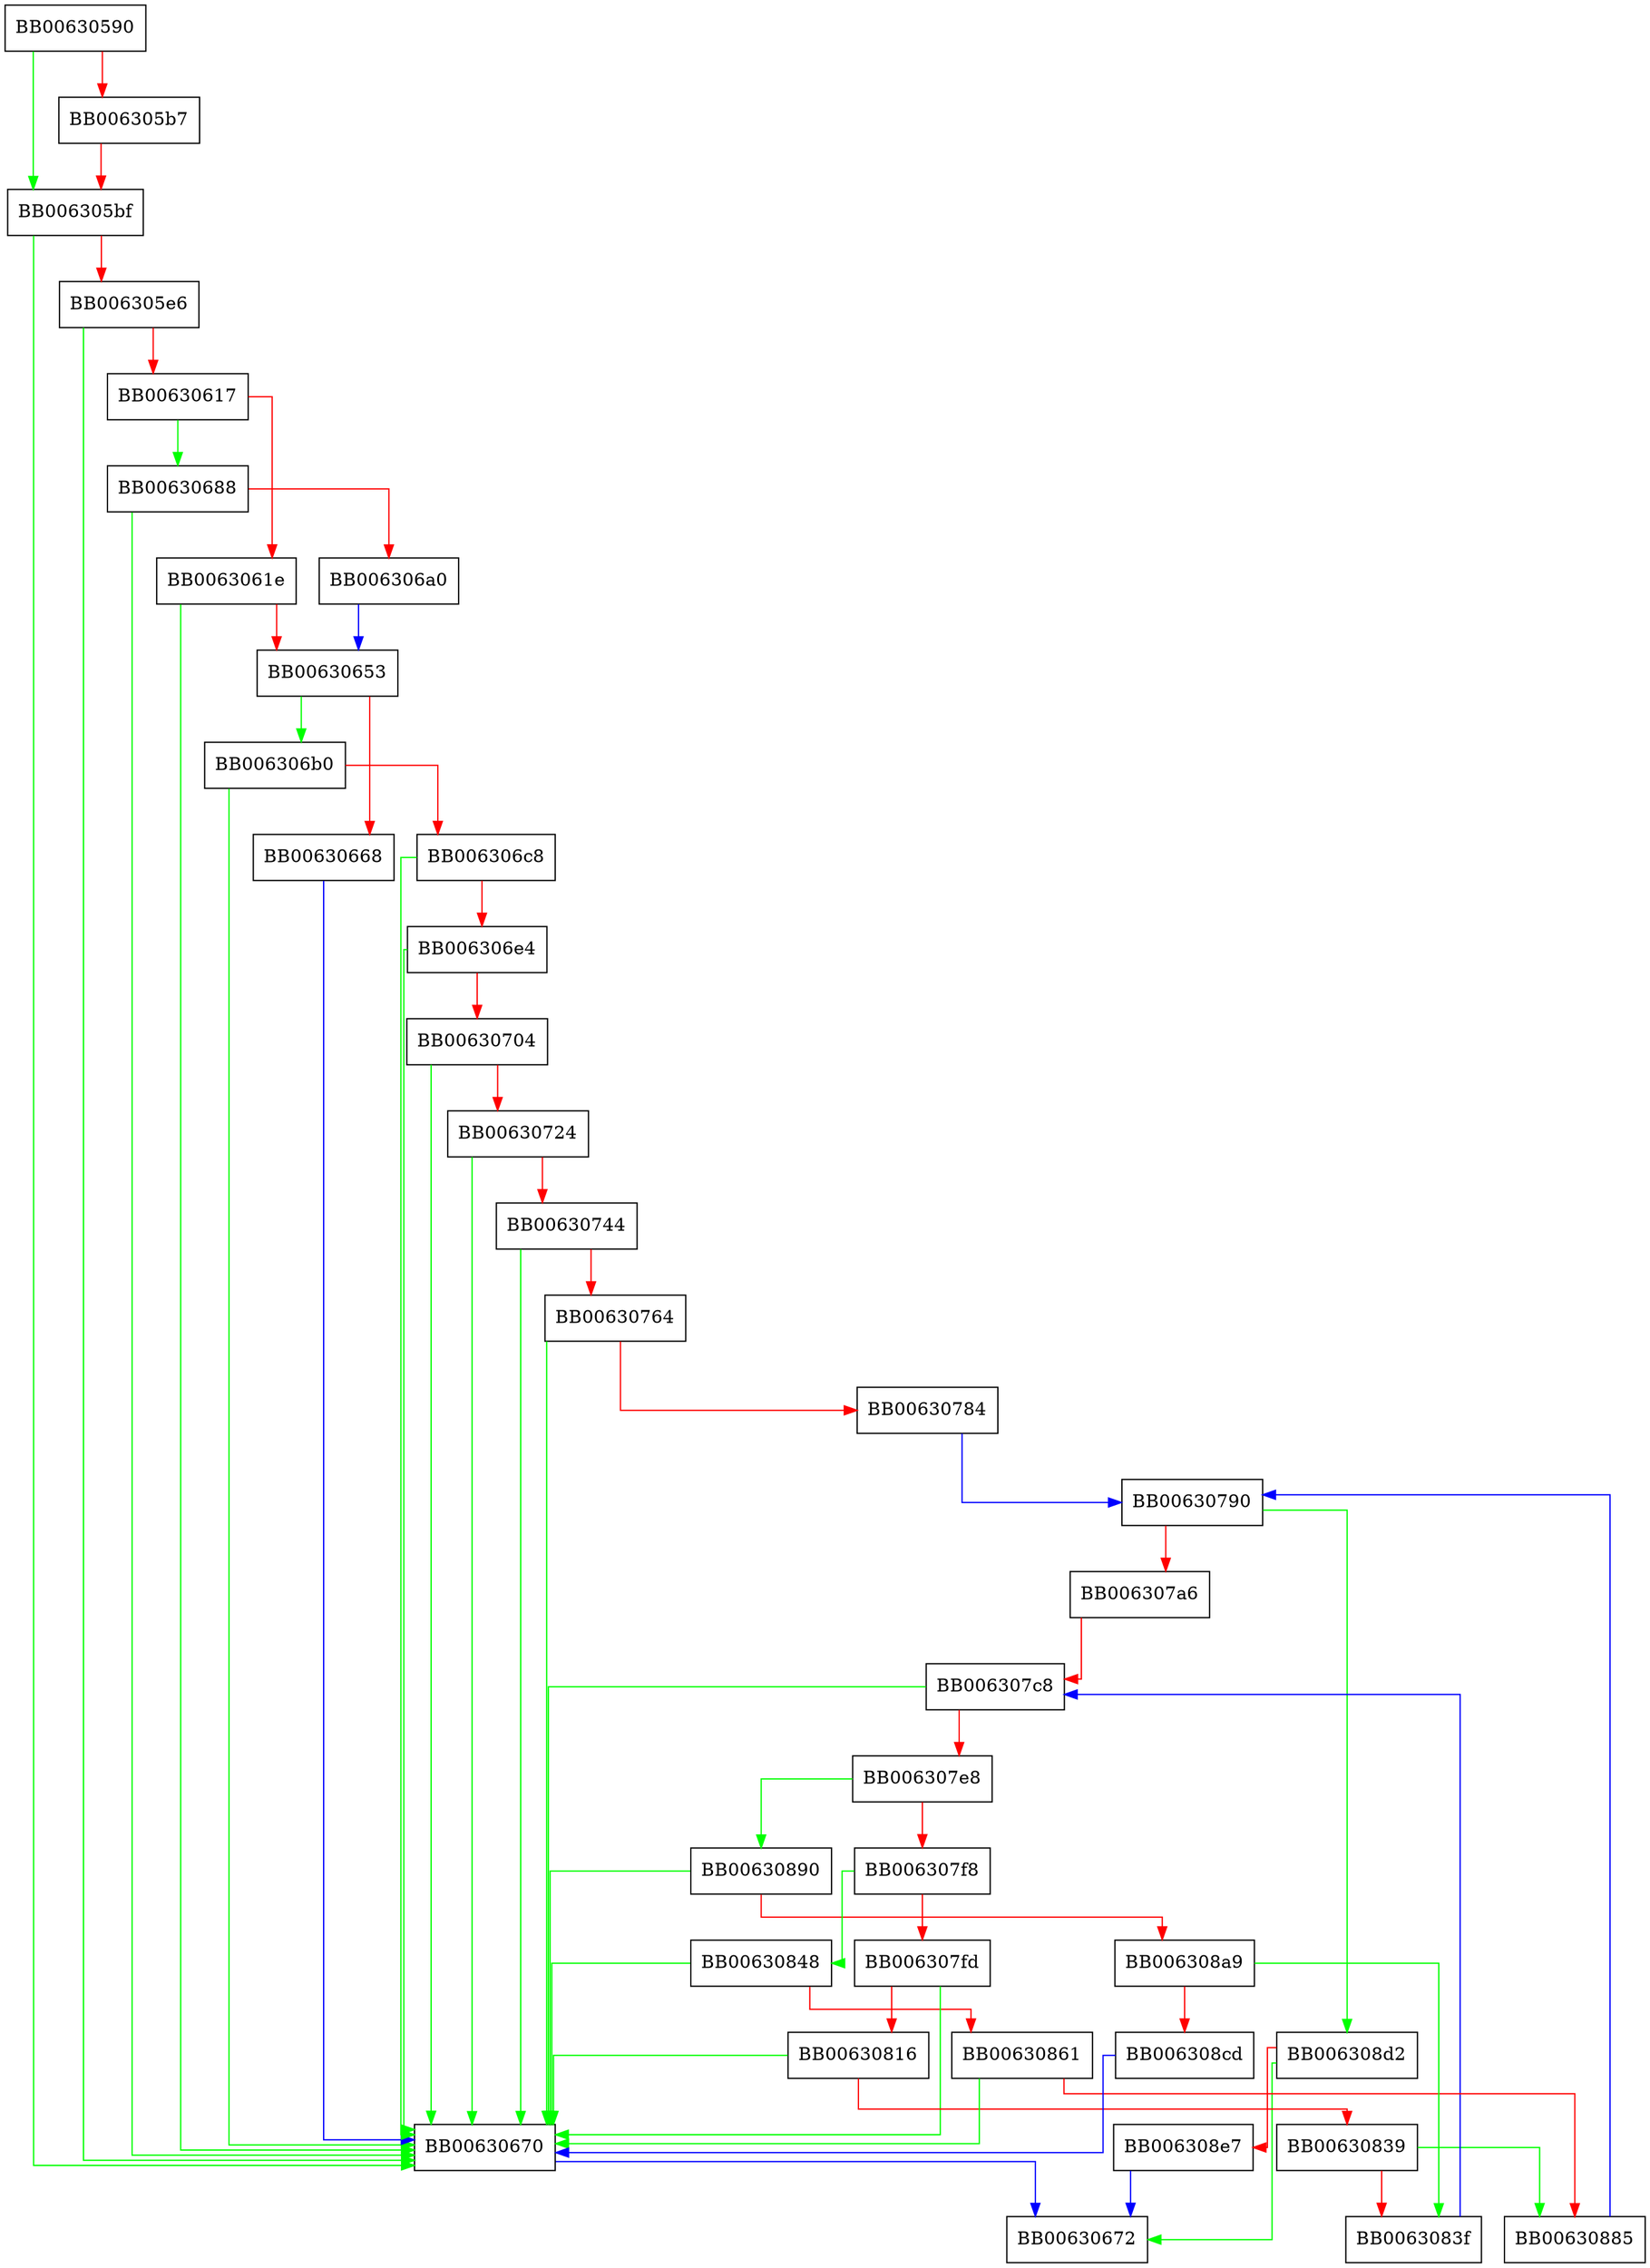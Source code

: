 digraph rsa_priv_print {
  node [shape="box"];
  graph [splines=ortho];
  BB00630590 -> BB006305bf [color="green"];
  BB00630590 -> BB006305b7 [color="red"];
  BB006305b7 -> BB006305bf [color="red"];
  BB006305bf -> BB00630670 [color="green"];
  BB006305bf -> BB006305e6 [color="red"];
  BB006305e6 -> BB00630670 [color="green"];
  BB006305e6 -> BB00630617 [color="red"];
  BB00630617 -> BB00630688 [color="green"];
  BB00630617 -> BB0063061e [color="red"];
  BB0063061e -> BB00630670 [color="green"];
  BB0063061e -> BB00630653 [color="red"];
  BB00630653 -> BB006306b0 [color="green"];
  BB00630653 -> BB00630668 [color="red"];
  BB00630668 -> BB00630670 [color="blue"];
  BB00630670 -> BB00630672 [color="blue"];
  BB00630688 -> BB00630670 [color="green"];
  BB00630688 -> BB006306a0 [color="red"];
  BB006306a0 -> BB00630653 [color="blue"];
  BB006306b0 -> BB00630670 [color="green"];
  BB006306b0 -> BB006306c8 [color="red"];
  BB006306c8 -> BB00630670 [color="green"];
  BB006306c8 -> BB006306e4 [color="red"];
  BB006306e4 -> BB00630670 [color="green"];
  BB006306e4 -> BB00630704 [color="red"];
  BB00630704 -> BB00630670 [color="green"];
  BB00630704 -> BB00630724 [color="red"];
  BB00630724 -> BB00630670 [color="green"];
  BB00630724 -> BB00630744 [color="red"];
  BB00630744 -> BB00630670 [color="green"];
  BB00630744 -> BB00630764 [color="red"];
  BB00630764 -> BB00630670 [color="green"];
  BB00630764 -> BB00630784 [color="red"];
  BB00630784 -> BB00630790 [color="blue"];
  BB00630790 -> BB006308d2 [color="green"];
  BB00630790 -> BB006307a6 [color="red"];
  BB006307a6 -> BB006307c8 [color="red"];
  BB006307c8 -> BB00630670 [color="green"];
  BB006307c8 -> BB006307e8 [color="red"];
  BB006307e8 -> BB00630890 [color="green"];
  BB006307e8 -> BB006307f8 [color="red"];
  BB006307f8 -> BB00630848 [color="green"];
  BB006307f8 -> BB006307fd [color="red"];
  BB006307fd -> BB00630670 [color="green"];
  BB006307fd -> BB00630816 [color="red"];
  BB00630816 -> BB00630670 [color="green"];
  BB00630816 -> BB00630839 [color="red"];
  BB00630839 -> BB00630885 [color="green"];
  BB00630839 -> BB0063083f [color="red"];
  BB0063083f -> BB006307c8 [color="blue"];
  BB00630848 -> BB00630670 [color="green"];
  BB00630848 -> BB00630861 [color="red"];
  BB00630861 -> BB00630670 [color="green"];
  BB00630861 -> BB00630885 [color="red"];
  BB00630885 -> BB00630790 [color="blue"];
  BB00630890 -> BB00630670 [color="green"];
  BB00630890 -> BB006308a9 [color="red"];
  BB006308a9 -> BB0063083f [color="green"];
  BB006308a9 -> BB006308cd [color="red"];
  BB006308cd -> BB00630670 [color="blue"];
  BB006308d2 -> BB00630672 [color="green"];
  BB006308d2 -> BB006308e7 [color="red"];
  BB006308e7 -> BB00630672 [color="blue"];
}